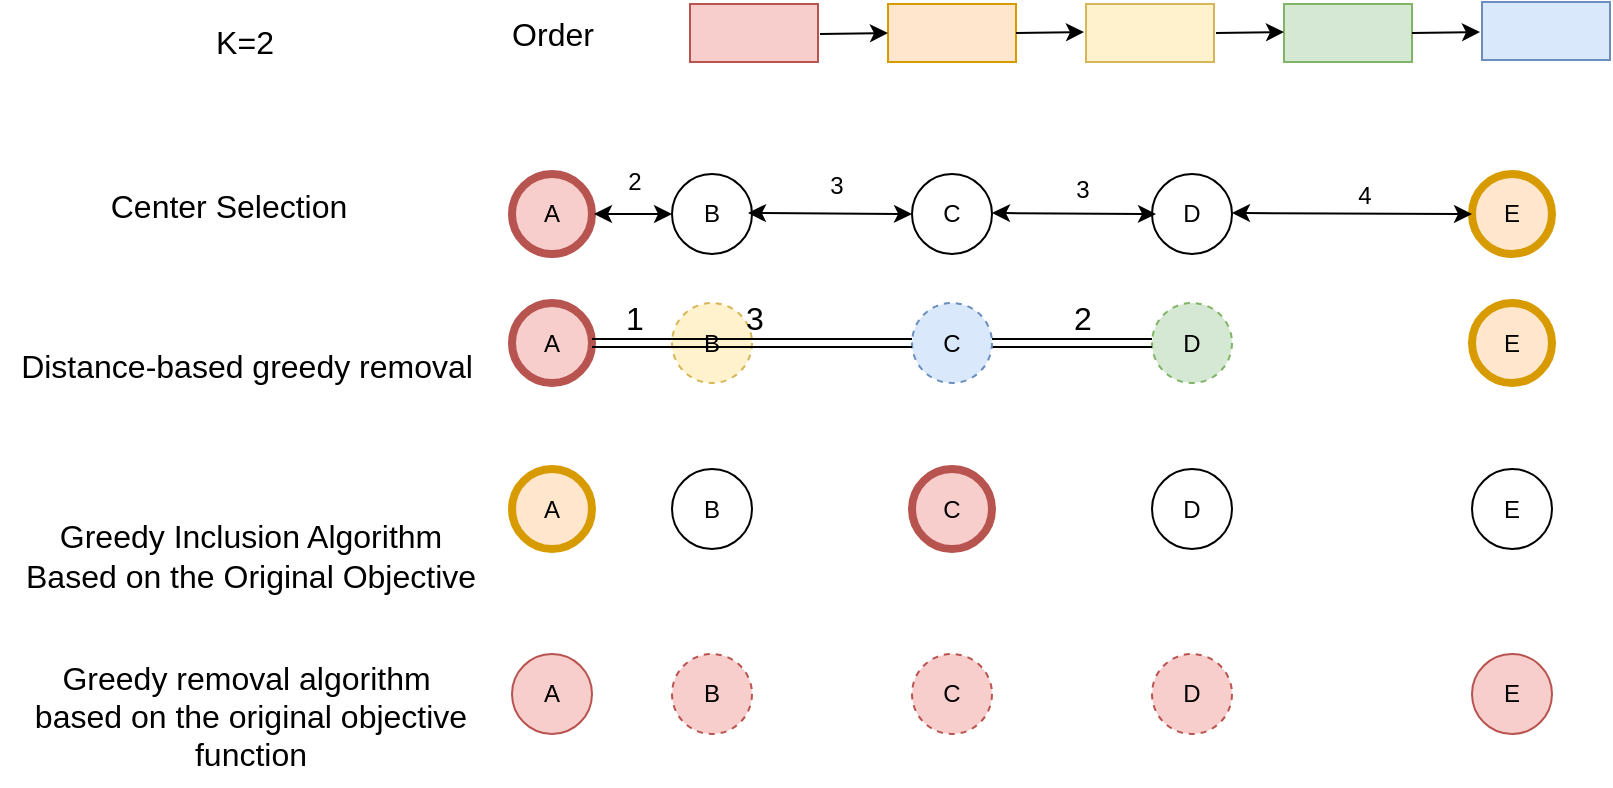 <mxfile>
    <diagram id="wNCFmF7HPJ4GRvy2zN7_" name="Page-1">
        <mxGraphModel dx="1181" dy="468" grid="0" gridSize="10" guides="1" tooltips="1" connect="1" arrows="1" fold="1" page="1" pageScale="1" pageWidth="850" pageHeight="1100" math="0" shadow="0">
            <root>
                <mxCell id="0"/>
                <mxCell id="1" parent="0"/>
                <mxCell id="2" value="A" style="ellipse;whiteSpace=wrap;html=1;aspect=fixed;fillColor=#f8cecc;strokeColor=#b85450;strokeWidth=4;" vertex="1" parent="1">
                    <mxGeometry x="260" y="279" width="40" height="40" as="geometry"/>
                </mxCell>
                <mxCell id="4" value="E" style="ellipse;whiteSpace=wrap;html=1;aspect=fixed;fillColor=#ffe6cc;strokeColor=#d79b00;strokeWidth=4;" vertex="1" parent="1">
                    <mxGeometry x="740" y="279" width="40" height="40" as="geometry"/>
                </mxCell>
                <mxCell id="5" value="D" style="ellipse;whiteSpace=wrap;html=1;aspect=fixed;" vertex="1" parent="1">
                    <mxGeometry x="580" y="279" width="40" height="40" as="geometry"/>
                </mxCell>
                <mxCell id="6" value="C" style="ellipse;whiteSpace=wrap;html=1;aspect=fixed;" vertex="1" parent="1">
                    <mxGeometry x="460" y="279" width="40" height="40" as="geometry"/>
                </mxCell>
                <mxCell id="7" value="B" style="ellipse;whiteSpace=wrap;html=1;aspect=fixed;" vertex="1" parent="1">
                    <mxGeometry x="340" y="279" width="40" height="40" as="geometry"/>
                </mxCell>
                <mxCell id="9" value="Center Selection" style="text;html=1;align=center;verticalAlign=middle;resizable=0;points=[];autosize=1;strokeColor=none;fillColor=none;fontSize=16;" vertex="1" parent="1">
                    <mxGeometry x="49.5" y="279" width="136" height="31" as="geometry"/>
                </mxCell>
                <mxCell id="10" value="Distance-based greedy removal" style="text;html=1;align=center;verticalAlign=middle;resizable=0;points=[];autosize=1;strokeColor=none;fillColor=none;fontSize=16;" vertex="1" parent="1">
                    <mxGeometry x="4.5" y="359" width="244" height="31" as="geometry"/>
                </mxCell>
                <mxCell id="26" value="" style="endArrow=classic;startArrow=classic;html=1;entryX=0;entryY=0.5;entryDx=0;entryDy=0;" edge="1" parent="1" target="7">
                    <mxGeometry width="50" height="50" relative="1" as="geometry">
                        <mxPoint x="301" y="299" as="sourcePoint"/>
                        <mxPoint x="351" y="251" as="targetPoint"/>
                    </mxGeometry>
                </mxCell>
                <mxCell id="27" value="" style="endArrow=classic;startArrow=classic;html=1;entryX=0;entryY=0.5;entryDx=0;entryDy=0;" edge="1" parent="1" target="6">
                    <mxGeometry width="50" height="50" relative="1" as="geometry">
                        <mxPoint x="378" y="298.5" as="sourcePoint"/>
                        <mxPoint x="417" y="298.5" as="targetPoint"/>
                    </mxGeometry>
                </mxCell>
                <mxCell id="29" value="" style="endArrow=classic;startArrow=classic;html=1;entryX=0;entryY=0.5;entryDx=0;entryDy=0;" edge="1" parent="1">
                    <mxGeometry width="50" height="50" relative="1" as="geometry">
                        <mxPoint x="500" y="298.5" as="sourcePoint"/>
                        <mxPoint x="582" y="299" as="targetPoint"/>
                    </mxGeometry>
                </mxCell>
                <mxCell id="30" value="" style="endArrow=classic;startArrow=classic;html=1;entryX=0;entryY=0.5;entryDx=0;entryDy=0;" edge="1" parent="1" target="4">
                    <mxGeometry width="50" height="50" relative="1" as="geometry">
                        <mxPoint x="620" y="298.5" as="sourcePoint"/>
                        <mxPoint x="702" y="299" as="targetPoint"/>
                    </mxGeometry>
                </mxCell>
                <mxCell id="31" value="2" style="text;html=1;align=center;verticalAlign=middle;resizable=0;points=[];autosize=1;strokeColor=none;fillColor=none;" vertex="1" parent="1">
                    <mxGeometry x="308" y="270" width="25" height="26" as="geometry"/>
                </mxCell>
                <mxCell id="32" value="3" style="text;html=1;align=center;verticalAlign=middle;resizable=0;points=[];autosize=1;strokeColor=none;fillColor=none;" vertex="1" parent="1">
                    <mxGeometry x="409" y="272" width="25" height="26" as="geometry"/>
                </mxCell>
                <mxCell id="33" value="3" style="text;html=1;align=center;verticalAlign=middle;resizable=0;points=[];autosize=1;strokeColor=none;fillColor=none;" vertex="1" parent="1">
                    <mxGeometry x="532" y="274" width="25" height="26" as="geometry"/>
                </mxCell>
                <mxCell id="34" value="4" style="text;html=1;align=center;verticalAlign=middle;resizable=0;points=[];autosize=1;strokeColor=none;fillColor=none;" vertex="1" parent="1">
                    <mxGeometry x="673" y="277" width="25" height="26" as="geometry"/>
                </mxCell>
                <mxCell id="83" value="A" style="ellipse;whiteSpace=wrap;html=1;aspect=fixed;fillColor=#ffe6cc;strokeColor=#d79b00;strokeWidth=4;" vertex="1" parent="1">
                    <mxGeometry x="260" y="426.5" width="40" height="40" as="geometry"/>
                </mxCell>
                <mxCell id="84" value="E" style="ellipse;whiteSpace=wrap;html=1;aspect=fixed;strokeWidth=1;" vertex="1" parent="1">
                    <mxGeometry x="740" y="426.5" width="40" height="40" as="geometry"/>
                </mxCell>
                <mxCell id="85" value="D" style="ellipse;whiteSpace=wrap;html=1;aspect=fixed;strokeWidth=1;" vertex="1" parent="1">
                    <mxGeometry x="580" y="426.5" width="40" height="40" as="geometry"/>
                </mxCell>
                <mxCell id="86" value="C" style="ellipse;whiteSpace=wrap;html=1;aspect=fixed;strokeWidth=4;fillColor=#f8cecc;strokeColor=#b85450;" vertex="1" parent="1">
                    <mxGeometry x="460" y="426.5" width="40" height="40" as="geometry"/>
                </mxCell>
                <mxCell id="87" value="B" style="ellipse;whiteSpace=wrap;html=1;aspect=fixed;strokeWidth=1;" vertex="1" parent="1">
                    <mxGeometry x="340" y="426.5" width="40" height="40" as="geometry"/>
                </mxCell>
                <mxCell id="96" value="A" style="ellipse;whiteSpace=wrap;html=1;aspect=fixed;fillColor=#f8cecc;strokeColor=#b85450;" vertex="1" parent="1">
                    <mxGeometry x="260" y="519" width="40" height="40" as="geometry"/>
                </mxCell>
                <mxCell id="97" value="E" style="ellipse;whiteSpace=wrap;html=1;aspect=fixed;fillColor=#f8cecc;strokeColor=#b85450;" vertex="1" parent="1">
                    <mxGeometry x="740" y="519" width="40" height="40" as="geometry"/>
                </mxCell>
                <mxCell id="98" value="D" style="ellipse;whiteSpace=wrap;html=1;aspect=fixed;fillColor=#f8cecc;strokeColor=#b85450;dashed=1;" vertex="1" parent="1">
                    <mxGeometry x="580" y="519" width="40" height="40" as="geometry"/>
                </mxCell>
                <mxCell id="99" value="C" style="ellipse;whiteSpace=wrap;html=1;aspect=fixed;fillColor=#f8cecc;strokeColor=#b85450;dashed=1;" vertex="1" parent="1">
                    <mxGeometry x="460" y="519" width="40" height="40" as="geometry"/>
                </mxCell>
                <mxCell id="100" value="B" style="ellipse;whiteSpace=wrap;html=1;aspect=fixed;fillColor=#f8cecc;strokeColor=#b85450;dashed=1;" vertex="1" parent="1">
                    <mxGeometry x="340" y="519" width="40" height="40" as="geometry"/>
                </mxCell>
                <mxCell id="122" value="Greedy Inclusion Algorithm &lt;br&gt;Based on the Original Objective" style="text;html=1;align=center;verticalAlign=middle;resizable=0;points=[];autosize=1;strokeColor=none;fillColor=none;fontSize=16;" vertex="1" parent="1">
                    <mxGeometry x="7.5" y="445" width="243" height="50" as="geometry"/>
                </mxCell>
                <mxCell id="159" style="edgeStyle=none;shape=link;html=1;exitX=1;exitY=0.5;exitDx=0;exitDy=0;fontSize=16;" edge="1" parent="1" source="125" target="129">
                    <mxGeometry relative="1" as="geometry"/>
                </mxCell>
                <mxCell id="125" value="A" style="ellipse;whiteSpace=wrap;html=1;aspect=fixed;labelBackgroundColor=none;fillColor=#f8cecc;strokeColor=#b85450;strokeWidth=4;" vertex="1" parent="1">
                    <mxGeometry x="260" y="343.5" width="40" height="40" as="geometry"/>
                </mxCell>
                <mxCell id="126" value="E" style="ellipse;whiteSpace=wrap;html=1;aspect=fixed;fillColor=#ffe6cc;strokeColor=#d79b00;strokeWidth=4;" vertex="1" parent="1">
                    <mxGeometry x="740" y="343.5" width="40" height="40" as="geometry"/>
                </mxCell>
                <mxCell id="127" value="D" style="ellipse;whiteSpace=wrap;html=1;aspect=fixed;fillColor=#d5e8d4;strokeColor=#82b366;dashed=1;" vertex="1" parent="1">
                    <mxGeometry x="580" y="343.5" width="40" height="40" as="geometry"/>
                </mxCell>
                <mxCell id="160" style="edgeStyle=none;shape=link;html=1;exitX=1;exitY=0.5;exitDx=0;exitDy=0;entryX=0;entryY=0.5;entryDx=0;entryDy=0;fontSize=16;" edge="1" parent="1" source="128" target="127">
                    <mxGeometry relative="1" as="geometry"/>
                </mxCell>
                <mxCell id="128" value="C" style="ellipse;whiteSpace=wrap;html=1;aspect=fixed;fillColor=#dae8fc;strokeColor=#6c8ebf;dashed=1;" vertex="1" parent="1">
                    <mxGeometry x="460" y="343.5" width="40" height="40" as="geometry"/>
                </mxCell>
                <mxCell id="129" value="B" style="ellipse;whiteSpace=wrap;html=1;aspect=fixed;fillColor=#fff2cc;strokeColor=#d6b656;dashed=1;" vertex="1" parent="1">
                    <mxGeometry x="340" y="343.5" width="40" height="40" as="geometry"/>
                </mxCell>
                <mxCell id="134" value="" style="whiteSpace=wrap;html=1;labelBackgroundColor=none;fontSize=16;fillColor=#f8cecc;strokeColor=#b85450;" vertex="1" parent="1">
                    <mxGeometry x="349" y="194" width="64" height="29" as="geometry"/>
                </mxCell>
                <mxCell id="135" value="" style="whiteSpace=wrap;html=1;labelBackgroundColor=none;fontSize=16;fillColor=#ffe6cc;strokeColor=#d79b00;" vertex="1" parent="1">
                    <mxGeometry x="448" y="194" width="64" height="29" as="geometry"/>
                </mxCell>
                <mxCell id="136" value="" style="whiteSpace=wrap;html=1;labelBackgroundColor=none;fontSize=16;fillColor=#fff2cc;strokeColor=#d6b656;" vertex="1" parent="1">
                    <mxGeometry x="547" y="194" width="64" height="29" as="geometry"/>
                </mxCell>
                <mxCell id="137" value="" style="whiteSpace=wrap;html=1;labelBackgroundColor=none;fontSize=16;fillColor=#d5e8d4;strokeColor=#82b366;" vertex="1" parent="1">
                    <mxGeometry x="646" y="194" width="64" height="29" as="geometry"/>
                </mxCell>
                <mxCell id="138" value="" style="whiteSpace=wrap;html=1;labelBackgroundColor=none;fontSize=16;fillColor=#dae8fc;strokeColor=#6c8ebf;" vertex="1" parent="1">
                    <mxGeometry x="745" y="193" width="64" height="29" as="geometry"/>
                </mxCell>
                <mxCell id="139" value="Order" style="text;html=1;align=center;verticalAlign=middle;resizable=0;points=[];autosize=1;strokeColor=none;fillColor=none;fontSize=16;" vertex="1" parent="1">
                    <mxGeometry x="250.5" y="193" width="59" height="31" as="geometry"/>
                </mxCell>
                <mxCell id="140" value="" style="endArrow=classic;html=1;fontSize=16;entryX=0;entryY=0.5;entryDx=0;entryDy=0;" edge="1" parent="1" target="135">
                    <mxGeometry width="50" height="50" relative="1" as="geometry">
                        <mxPoint x="414" y="209" as="sourcePoint"/>
                        <mxPoint x="464" y="160" as="targetPoint"/>
                    </mxGeometry>
                </mxCell>
                <mxCell id="142" value="" style="endArrow=classic;html=1;fontSize=16;entryX=0;entryY=0.5;entryDx=0;entryDy=0;" edge="1" parent="1">
                    <mxGeometry width="50" height="50" relative="1" as="geometry">
                        <mxPoint x="512" y="208.5" as="sourcePoint"/>
                        <mxPoint x="546" y="208" as="targetPoint"/>
                    </mxGeometry>
                </mxCell>
                <mxCell id="143" value="" style="endArrow=classic;html=1;fontSize=16;entryX=0;entryY=0.5;entryDx=0;entryDy=0;" edge="1" parent="1">
                    <mxGeometry width="50" height="50" relative="1" as="geometry">
                        <mxPoint x="612" y="208.5" as="sourcePoint"/>
                        <mxPoint x="646" y="208" as="targetPoint"/>
                    </mxGeometry>
                </mxCell>
                <mxCell id="144" value="" style="endArrow=classic;html=1;fontSize=16;entryX=0;entryY=0.5;entryDx=0;entryDy=0;" edge="1" parent="1">
                    <mxGeometry width="50" height="50" relative="1" as="geometry">
                        <mxPoint x="710" y="208.5" as="sourcePoint"/>
                        <mxPoint x="744" y="208" as="targetPoint"/>
                    </mxGeometry>
                </mxCell>
                <mxCell id="157" value="K=2" style="text;html=1;align=center;verticalAlign=middle;resizable=0;points=[];autosize=1;strokeColor=none;fillColor=none;fontSize=16;" vertex="1" parent="1">
                    <mxGeometry x="102" y="197" width="47" height="31" as="geometry"/>
                </mxCell>
                <mxCell id="161" value="1" style="text;html=1;align=center;verticalAlign=middle;resizable=0;points=[];autosize=1;strokeColor=none;fillColor=none;fontSize=16;" vertex="1" parent="1">
                    <mxGeometry x="307" y="335" width="27" height="31" as="geometry"/>
                </mxCell>
                <mxCell id="162" value="2" style="text;html=1;align=center;verticalAlign=middle;resizable=0;points=[];autosize=1;strokeColor=none;fillColor=none;fontSize=16;" vertex="1" parent="1">
                    <mxGeometry x="531" y="335" width="27" height="31" as="geometry"/>
                </mxCell>
                <mxCell id="164" style="edgeStyle=none;shape=link;html=1;exitX=1;exitY=0.5;exitDx=0;exitDy=0;fontSize=16;" edge="1" parent="1" source="125" target="128">
                    <mxGeometry relative="1" as="geometry"/>
                </mxCell>
                <mxCell id="166" value="3" style="text;html=1;align=center;verticalAlign=middle;resizable=0;points=[];autosize=1;strokeColor=none;fillColor=none;fontSize=16;" vertex="1" parent="1">
                    <mxGeometry x="367.5" y="335" width="27" height="31" as="geometry"/>
                </mxCell>
                <mxCell id="168" value="&lt;div&gt;Greedy removal algorithm&amp;nbsp;&lt;/div&gt;&lt;div&gt;based on the original objective&lt;/div&gt;&lt;div&gt;function&lt;/div&gt;" style="text;html=1;align=center;verticalAlign=middle;resizable=0;points=[];autosize=1;strokeColor=none;fillColor=none;fontSize=16;" vertex="1" parent="1">
                    <mxGeometry x="12" y="515" width="234" height="70" as="geometry"/>
                </mxCell>
            </root>
        </mxGraphModel>
    </diagram>
</mxfile>